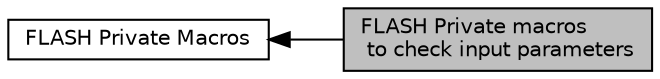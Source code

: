 digraph "FLASH Private macros to check input parameters"
{
  edge [fontname="Helvetica",fontsize="10",labelfontname="Helvetica",labelfontsize="10"];
  node [fontname="Helvetica",fontsize="10",shape=box];
  rankdir=LR;
  Node1 [label="FLASH Private macros\l to check input parameters",height=0.2,width=0.4,color="black", fillcolor="grey75", style="filled", fontcolor="black",tooltip=" "];
  Node2 [label="FLASH Private Macros",height=0.2,width=0.4,color="black", fillcolor="white", style="filled",URL="$group___f_l_a_s_h_ex___private___macros.html",tooltip=" "];
  Node2->Node1 [shape=plaintext, dir="back", style="solid"];
}
